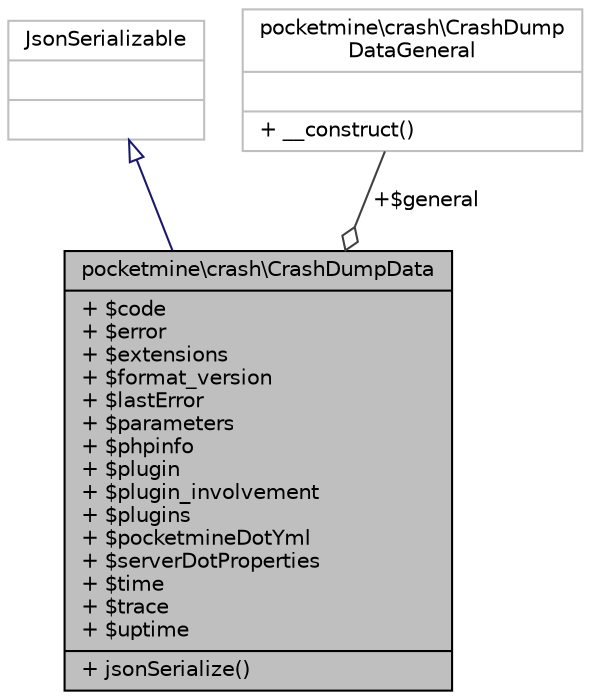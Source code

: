 digraph "pocketmine\crash\CrashDumpData"
{
 // INTERACTIVE_SVG=YES
 // LATEX_PDF_SIZE
  edge [fontname="Helvetica",fontsize="10",labelfontname="Helvetica",labelfontsize="10"];
  node [fontname="Helvetica",fontsize="10",shape=record];
  Node1 [label="{pocketmine\\crash\\CrashDumpData\n|+ $code\l+ $error\l+ $extensions\l+ $format_version\l+ $lastError\l+ $parameters\l+ $phpinfo\l+ $plugin\l+ $plugin_involvement\l+ $plugins\l+ $pocketmineDotYml\l+ $serverDotProperties\l+ $time\l+ $trace\l+ $uptime\l|+ jsonSerialize()\l}",height=0.2,width=0.4,color="black", fillcolor="grey75", style="filled", fontcolor="black",tooltip=" "];
  Node2 -> Node1 [dir="back",color="midnightblue",fontsize="10",style="solid",arrowtail="onormal",fontname="Helvetica"];
  Node2 [label="{JsonSerializable\n||}",height=0.2,width=0.4,color="grey75", fillcolor="white", style="filled",tooltip=" "];
  Node3 -> Node1 [color="grey25",fontsize="10",style="solid",label=" +$general" ,arrowhead="odiamond",fontname="Helvetica"];
  Node3 [label="{pocketmine\\crash\\CrashDump\lDataGeneral\n||+ __construct()\l}",height=0.2,width=0.4,color="grey75", fillcolor="white", style="filled",URL="$d1/dba/classpocketmine_1_1crash_1_1_crash_dump_data_general.html",tooltip=" "];
}
